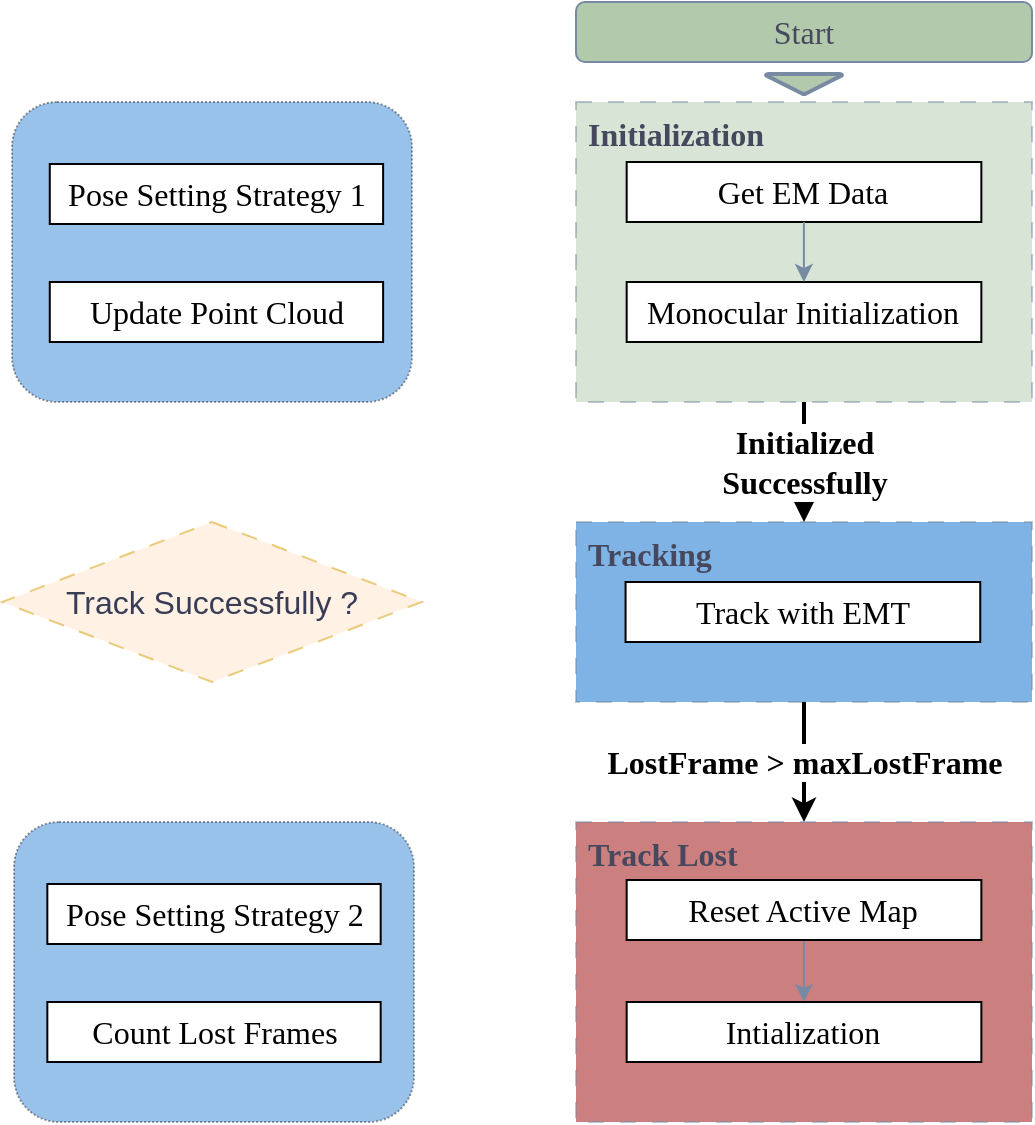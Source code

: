 <mxfile version="21.7.2" type="github">
  <diagram name="第 1 页" id="G7Pcc6TmtywT6FfzIDnz">
    <mxGraphModel dx="1122" dy="755" grid="1" gridSize="10" guides="1" tooltips="1" connect="0" arrows="1" fold="1" page="1" pageScale="1" pageWidth="827" pageHeight="1169" background="none" math="0" shadow="0">
      <root>
        <mxCell id="0" />
        <mxCell id="1" parent="0" />
        <mxCell id="YHTQ-3PsGmllSr9fGuL9-46" value="" style="group;movable=1;resizable=1;rotatable=1;deletable=1;editable=1;locked=0;connectable=1;fontSize=16;fontFamily=Times New Roman;" parent="1" vertex="1" connectable="0">
          <mxGeometry x="532" y="150" width="228" height="200" as="geometry" />
        </mxCell>
        <mxCell id="YHTQ-3PsGmllSr9fGuL9-36" value="Start" style="rounded=1;whiteSpace=wrap;html=1;fillColor=#B2C9AB;strokeColor=#788AA3;fontColor=#46495D;labelBackgroundColor=none;movable=1;resizable=1;rotatable=1;deletable=1;editable=1;locked=0;connectable=1;fontSize=16;fontFamily=Times New Roman;" parent="YHTQ-3PsGmllSr9fGuL9-46" vertex="1">
          <mxGeometry width="228.0" height="30" as="geometry" />
        </mxCell>
        <mxCell id="YHTQ-3PsGmllSr9fGuL9-37" value="" style="strokeWidth=2;html=1;shape=mxgraph.flowchart.merge_or_storage;whiteSpace=wrap;labelBackgroundColor=none;fillColor=#B2C9AB;strokeColor=#788AA3;fontColor=#46495D;movable=1;resizable=1;rotatable=1;deletable=1;editable=1;locked=0;connectable=1;fontSize=16;fontFamily=Times New Roman;" parent="YHTQ-3PsGmllSr9fGuL9-46" vertex="1">
          <mxGeometry x="95.0" y="36" width="38.0" height="10" as="geometry" />
        </mxCell>
        <mxCell id="YHTQ-3PsGmllSr9fGuL9-41" value="&lt;b style=&quot;font-size: 16px;&quot;&gt;&amp;nbsp;Initialization&lt;/b&gt;" style="rounded=0;whiteSpace=wrap;html=1;strokeColor=#788AA3;fontColor=#46495D;fillColor=#B2C9AB;align=left;horizontal=1;verticalAlign=top;dashed=1;dashPattern=8 8;opacity=50;movable=1;resizable=1;rotatable=1;deletable=1;editable=1;locked=0;connectable=1;fontSize=16;fontFamily=Times New Roman;" parent="YHTQ-3PsGmllSr9fGuL9-46" vertex="1">
          <mxGeometry y="50" width="228.0" height="150" as="geometry" />
        </mxCell>
        <mxCell id="YHTQ-3PsGmllSr9fGuL9-42" value="Get EM Data" style="rounded=0;whiteSpace=wrap;html=1;movable=1;resizable=1;rotatable=1;deletable=1;editable=1;locked=0;connectable=1;fontSize=16;fontFamily=Times New Roman;" parent="YHTQ-3PsGmllSr9fGuL9-46" vertex="1">
          <mxGeometry x="25.333" y="80" width="177.333" height="30" as="geometry" />
        </mxCell>
        <mxCell id="YHTQ-3PsGmllSr9fGuL9-44" value="Monocular Initialization" style="rounded=0;whiteSpace=wrap;html=1;movable=1;resizable=1;rotatable=1;deletable=1;editable=1;locked=0;connectable=1;fontSize=16;fontFamily=Times New Roman;" parent="YHTQ-3PsGmllSr9fGuL9-46" vertex="1">
          <mxGeometry x="25.333" y="140" width="177.333" height="30" as="geometry" />
        </mxCell>
        <mxCell id="YHTQ-3PsGmllSr9fGuL9-45" value="" style="edgeStyle=orthogonalEdgeStyle;rounded=0;orthogonalLoop=1;jettySize=auto;html=1;strokeColor=#788AA3;fontColor=#46495D;fillColor=#B2C9AB;movable=1;resizable=1;rotatable=1;deletable=1;editable=1;locked=0;connectable=1;fontSize=16;fontFamily=Times New Roman;" parent="YHTQ-3PsGmllSr9fGuL9-46" source="YHTQ-3PsGmllSr9fGuL9-42" target="YHTQ-3PsGmllSr9fGuL9-44" edge="1">
          <mxGeometry relative="1" as="geometry">
            <Array as="points">
              <mxPoint x="114" y="120" />
              <mxPoint x="114" y="120" />
            </Array>
          </mxGeometry>
        </mxCell>
        <mxCell id="YHTQ-3PsGmllSr9fGuL9-63" value="" style="group;fontSize=16;fontFamily=Times New Roman;" parent="1" vertex="1" connectable="0">
          <mxGeometry x="532" y="410" width="228" height="150" as="geometry" />
        </mxCell>
        <mxCell id="YHTQ-3PsGmllSr9fGuL9-49" value="&lt;b style=&quot;font-size: 16px;&quot;&gt;&amp;nbsp;Tracking&lt;/b&gt;" style="rounded=0;whiteSpace=wrap;html=1;strokeColor=#788AA3;fontColor=#46495D;fillColor=#0066CC;align=left;horizontal=1;verticalAlign=top;dashed=1;dashPattern=8 8;opacity=50;movable=1;resizable=1;rotatable=1;deletable=1;editable=1;locked=0;connectable=1;fontSize=16;fontFamily=Times New Roman;" parent="YHTQ-3PsGmllSr9fGuL9-63" vertex="1">
          <mxGeometry width="228" height="90" as="geometry" />
        </mxCell>
        <mxCell id="YHTQ-3PsGmllSr9fGuL9-57" value="Track with EMT" style="rounded=0;whiteSpace=wrap;html=1;movable=1;resizable=1;rotatable=1;deletable=1;editable=1;locked=0;connectable=1;fontSize=16;fontFamily=Times New Roman;" parent="YHTQ-3PsGmllSr9fGuL9-63" vertex="1">
          <mxGeometry x="24.783" y="30" width="177.333" height="30" as="geometry" />
        </mxCell>
        <mxCell id="YHTQ-3PsGmllSr9fGuL9-69" value="Initialized&lt;br style=&quot;font-size: 16px;&quot;&gt;Successfully" style="edgeStyle=orthogonalEdgeStyle;rounded=0;orthogonalLoop=1;jettySize=auto;html=1;strokeColor=#000000;fontFamily=Times New Roman;fontSize=16;fontColor=#000000;fillColor=#B2C9AB;fontStyle=1;strokeWidth=2;" parent="1" source="YHTQ-3PsGmllSr9fGuL9-41" target="YHTQ-3PsGmllSr9fGuL9-49" edge="1">
          <mxGeometry relative="1" as="geometry" />
        </mxCell>
        <mxCell id="YHTQ-3PsGmllSr9fGuL9-80" value="LostFrame &amp;gt; maxLostFrame" style="edgeStyle=orthogonalEdgeStyle;rounded=0;orthogonalLoop=1;jettySize=auto;html=1;strokeColor=#000000;fontFamily=Times New Roman;fontSize=16;fontColor=#000000;fillColor=#B2C9AB;fontStyle=1;entryX=0.5;entryY=0;entryDx=0;entryDy=0;strokeWidth=2;" parent="1" source="YHTQ-3PsGmllSr9fGuL9-49" target="YHTQ-3PsGmllSr9fGuL9-65" edge="1">
          <mxGeometry relative="1" as="geometry">
            <mxPoint x="622" y="700" as="targetPoint" />
          </mxGeometry>
        </mxCell>
        <mxCell id="YHTQ-3PsGmllSr9fGuL9-65" value="&lt;b style=&quot;font-size: 16px;&quot;&gt;&amp;nbsp;Track Lost&lt;/b&gt;" style="rounded=0;whiteSpace=wrap;html=1;strokeColor=#788AA3;fontColor=#46495D;fillColor=#990000;align=left;horizontal=1;verticalAlign=top;dashed=1;dashPattern=8 8;opacity=50;movable=1;resizable=1;rotatable=1;deletable=1;editable=1;locked=0;connectable=1;fontSize=16;fontFamily=Times New Roman;" parent="1" vertex="1">
          <mxGeometry x="532" y="560" width="228" height="150" as="geometry" />
        </mxCell>
        <mxCell id="YHTQ-3PsGmllSr9fGuL9-64" value="" style="group;fontSize=16;fontFamily=Times New Roman;" parent="1" vertex="1" connectable="0">
          <mxGeometry x="532" y="560" width="228" height="150" as="geometry" />
        </mxCell>
        <mxCell id="YHTQ-3PsGmllSr9fGuL9-77" value="" style="edgeStyle=orthogonalEdgeStyle;rounded=0;orthogonalLoop=1;jettySize=auto;html=1;strokeColor=#788AA3;fontFamily=Times New Roman;fontSize=16;fontColor=#ffffff;fillColor=#B2C9AB;" parent="YHTQ-3PsGmllSr9fGuL9-64" source="YHTQ-3PsGmllSr9fGuL9-66" target="YHTQ-3PsGmllSr9fGuL9-76" edge="1">
          <mxGeometry relative="1" as="geometry" />
        </mxCell>
        <mxCell id="YHTQ-3PsGmllSr9fGuL9-66" value="Reset Active Map" style="rounded=0;whiteSpace=wrap;html=1;movable=1;resizable=1;rotatable=1;deletable=1;editable=1;locked=0;connectable=1;fontSize=16;fontFamily=Times New Roman;" parent="YHTQ-3PsGmllSr9fGuL9-64" vertex="1">
          <mxGeometry x="25.333" y="29" width="177.333" height="30" as="geometry" />
        </mxCell>
        <mxCell id="YHTQ-3PsGmllSr9fGuL9-76" value="Intialization" style="rounded=0;whiteSpace=wrap;html=1;movable=1;resizable=1;rotatable=1;deletable=1;editable=1;locked=0;connectable=1;fontSize=16;fontFamily=Times New Roman;" parent="YHTQ-3PsGmllSr9fGuL9-64" vertex="1">
          <mxGeometry x="25.333" y="90" width="177.333" height="30" as="geometry" />
        </mxCell>
        <mxCell id="YHTQ-3PsGmllSr9fGuL9-161" value="" style="group;fontSize=16;fontFamily=Times New Roman;" parent="1" vertex="1" connectable="0">
          <mxGeometry x="250" y="200" width="200" height="150" as="geometry" />
        </mxCell>
        <mxCell id="YHTQ-3PsGmllSr9fGuL9-151" value="&lt;div style=&quot;font-size: 16px;&quot;&gt;&lt;br style=&quot;font-size: 16px;&quot;&gt;&lt;/div&gt;" style="rounded=1;whiteSpace=wrap;html=1;strokeColor=default;fontFamily=Times New Roman;fontSize=16;fontColor=default;fillColor=#0066CC;opacity=40;dashed=1;dashPattern=1 1;align=left;verticalAlign=top;horizontal=1;spacingLeft=4;spacing=5;" parent="YHTQ-3PsGmllSr9fGuL9-161" vertex="1">
          <mxGeometry width="200" height="150" as="geometry" />
        </mxCell>
        <mxCell id="YHTQ-3PsGmllSr9fGuL9-152" value="Update Point Cloud" style="rounded=0;whiteSpace=wrap;html=1;strokeColor=default;fontFamily=Times New Roman;fontSize=16;fontColor=default;fillColor=default;" parent="YHTQ-3PsGmllSr9fGuL9-161" vertex="1">
          <mxGeometry x="18.889" y="90" width="166.667" height="30" as="geometry" />
        </mxCell>
        <mxCell id="YHTQ-3PsGmllSr9fGuL9-153" value="Pose Setting Strategy 1" style="rounded=0;whiteSpace=wrap;html=1;strokeColor=default;fontFamily=Times New Roman;fontSize=16;fontColor=default;fillColor=default;" parent="YHTQ-3PsGmllSr9fGuL9-161" vertex="1">
          <mxGeometry x="18.889" y="31" width="166.667" height="30" as="geometry" />
        </mxCell>
        <mxCell id="YHTQ-3PsGmllSr9fGuL9-162" value="" style="group;fontSize=16;fontFamily=Times New Roman;" parent="1" vertex="1" connectable="0">
          <mxGeometry x="287" y="560" width="180" height="150" as="geometry" />
        </mxCell>
        <mxCell id="YHTQ-3PsGmllSr9fGuL9-138" value="&lt;div style=&quot;font-size: 16px;&quot;&gt;&lt;br&gt;&lt;/div&gt;" style="rounded=1;whiteSpace=wrap;html=1;strokeColor=default;fontFamily=Times New Roman;fontSize=16;fontColor=default;fillColor=#0066CC;opacity=40;dashed=1;dashPattern=1 1;align=left;verticalAlign=top;horizontal=1;spacingLeft=4;spacing=5;" parent="YHTQ-3PsGmllSr9fGuL9-162" vertex="1">
          <mxGeometry x="-36" width="200" height="150" as="geometry" />
        </mxCell>
        <mxCell id="d1WNU9h-yKKiMjP6R8Ru-2" value="Pose Setting Strategy 2" style="rounded=0;whiteSpace=wrap;html=1;strokeColor=default;fontFamily=Times New Roman;fontSize=16;fontColor=default;fillColor=default;" vertex="1" parent="YHTQ-3PsGmllSr9fGuL9-162">
          <mxGeometry x="-19.331" y="31" width="166.667" height="30" as="geometry" />
        </mxCell>
        <mxCell id="d1WNU9h-yKKiMjP6R8Ru-3" value="Count Lost Frames" style="rounded=0;whiteSpace=wrap;html=1;strokeColor=default;fontFamily=Times New Roman;fontSize=16;fontColor=default;fillColor=default;" vertex="1" parent="YHTQ-3PsGmllSr9fGuL9-162">
          <mxGeometry x="-19.331" y="90" width="166.667" height="30" as="geometry" />
        </mxCell>
        <mxCell id="d1WNU9h-yKKiMjP6R8Ru-9" value="Track Successfully ?" style="rhombus;whiteSpace=wrap;html=1;strokeColor=#D79B00;fontColor=#393C56;fillColor=#FFE6CC;dashed=1;dashPattern=8 8;opacity=50;fontSize=16;" vertex="1" parent="1">
          <mxGeometry x="245" y="410" width="210" height="80" as="geometry" />
        </mxCell>
      </root>
    </mxGraphModel>
  </diagram>
</mxfile>
